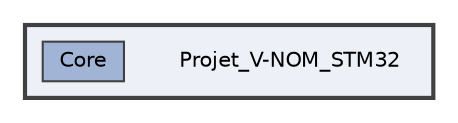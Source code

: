 digraph "/home/oliver/Documents/3A/2425_ESE_Projet_V-NOM/Projet_V-NOM_STM32"
{
 // LATEX_PDF_SIZE
  bgcolor="transparent";
  edge [fontname=Helvetica,fontsize=10,labelfontname=Helvetica,labelfontsize=10];
  node [fontname=Helvetica,fontsize=10,shape=box,height=0.2,width=0.4];
  compound=true
  subgraph clusterdir_0ed2f0a8c65e386028bbe1b9d3aa2d8d {
    graph [ bgcolor="#edf0f7", pencolor="grey25", label="", fontname=Helvetica,fontsize=10 style="filled,bold", URL="dir_0ed2f0a8c65e386028bbe1b9d3aa2d8d.html",tooltip=""]
    dir_0ed2f0a8c65e386028bbe1b9d3aa2d8d [shape=plaintext, label="Projet_V-NOM_STM32"];
  dir_7355fbed93420b036c859d3b7343c435 [label="Core", fillcolor="#a2b4d6", color="grey25", style="filled", URL="dir_7355fbed93420b036c859d3b7343c435.html",tooltip=""];
  }
}
